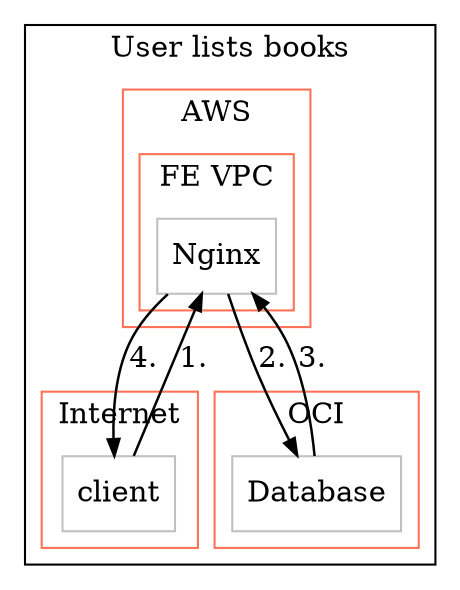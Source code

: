 digraph G {
compound=true;
    subgraph cluster1 {
    label="User lists books";
    color="Black";
        subgraph cluster2 {
        label="AWS";
        color="Coral1";
            subgraph cluster3 {
            label="FE VPC";
            color="Coral1";
                node4 [label="Nginx" shape="box", margin="0.1", color="Grey"];
            }
        }
        subgraph cluster5 {
        label="Internet";
        color="Coral1";
            node6 [label="client" shape="box", margin="0.1", color="Grey"];
        }
        subgraph cluster7 {
        label="OCI";
        color="Coral1";
            node8 [label="Database" shape="box", margin="0.1", color="Grey"];
        }
    }
node6->node4 [label="1." fontsize="14",penwidth="1.2",arrowsize="0.8"];
node4->node8 [label="2." fontsize="14",penwidth="1.2",arrowsize="0.8"];
node8->node4 [label="3." fontsize="14",penwidth="1.2",arrowsize="0.8"];
node4->node6 [label="4." fontsize="14",penwidth="1.2",arrowsize="0.8"];
}